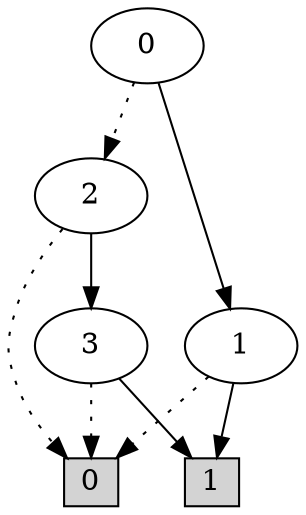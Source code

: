 digraph G {
0 [shape=box, label="0", style=filled, shape=box, height=0.3, width=0.3];
1 [shape=box, label="1", style=filled, shape=box, height=0.3, width=0.3];
23 [label="0"];
23 -> 22 [style=dotted];
23 -> 4 [style=filled];
22 [label="2"];
22 -> 0 [style=dotted];
22 -> 8 [style=filled];
8 [label="3"];
8 -> 0 [style=dotted];
8 -> 1 [style=filled];
4 [label="1"];
4 -> 0 [style=dotted];
4 -> 1 [style=filled];
}
